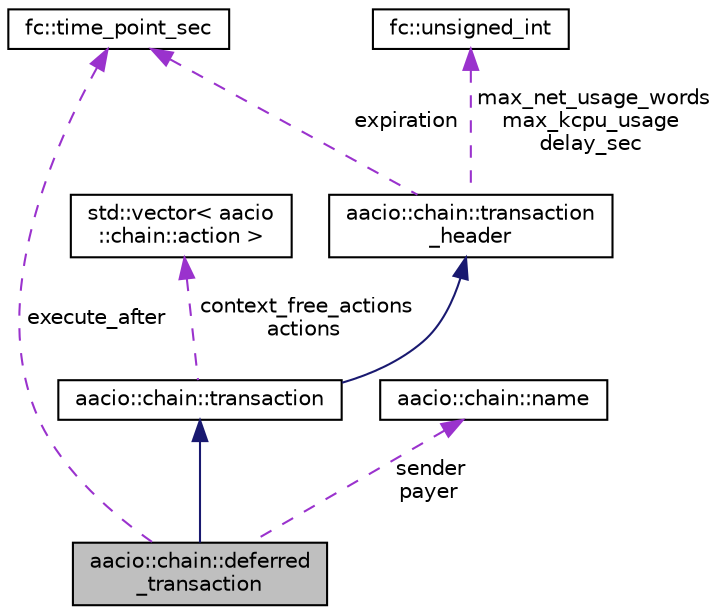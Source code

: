 digraph "aacio::chain::deferred_transaction"
{
  edge [fontname="Helvetica",fontsize="10",labelfontname="Helvetica",labelfontsize="10"];
  node [fontname="Helvetica",fontsize="10",shape=record];
  Node3 [label="aacio::chain::deferred\l_transaction",height=0.2,width=0.4,color="black", fillcolor="grey75", style="filled", fontcolor="black"];
  Node4 -> Node3 [dir="back",color="midnightblue",fontsize="10",style="solid"];
  Node4 [label="aacio::chain::transaction",height=0.2,width=0.4,color="black", fillcolor="white", style="filled",URL="$structaacio_1_1chain_1_1transaction.html"];
  Node5 -> Node4 [dir="back",color="midnightblue",fontsize="10",style="solid"];
  Node5 [label="aacio::chain::transaction\l_header",height=0.2,width=0.4,color="black", fillcolor="white", style="filled",URL="$structaacio_1_1chain_1_1transaction__header.html"];
  Node6 -> Node5 [dir="back",color="darkorchid3",fontsize="10",style="dashed",label=" max_net_usage_words\nmax_kcpu_usage\ndelay_sec" ];
  Node6 [label="fc::unsigned_int",height=0.2,width=0.4,color="black", fillcolor="white", style="filled",URL="$structfc_1_1unsigned__int.html"];
  Node7 -> Node5 [dir="back",color="darkorchid3",fontsize="10",style="dashed",label=" expiration" ];
  Node7 [label="fc::time_point_sec",height=0.2,width=0.4,color="black", fillcolor="white", style="filled",URL="$classfc_1_1time__point__sec.html"];
  Node8 -> Node4 [dir="back",color="darkorchid3",fontsize="10",style="dashed",label=" context_free_actions\nactions" ];
  Node8 [label="std::vector\< aacio\l::chain::action \>",height=0.2,width=0.4,color="black", fillcolor="white", style="filled",URL="$classstd_1_1vector.html"];
  Node7 -> Node3 [dir="back",color="darkorchid3",fontsize="10",style="dashed",label=" execute_after" ];
  Node9 -> Node3 [dir="back",color="darkorchid3",fontsize="10",style="dashed",label=" sender\npayer" ];
  Node9 [label="aacio::chain::name",height=0.2,width=0.4,color="black", fillcolor="white", style="filled",URL="$structaacio_1_1chain_1_1name.html"];
}
